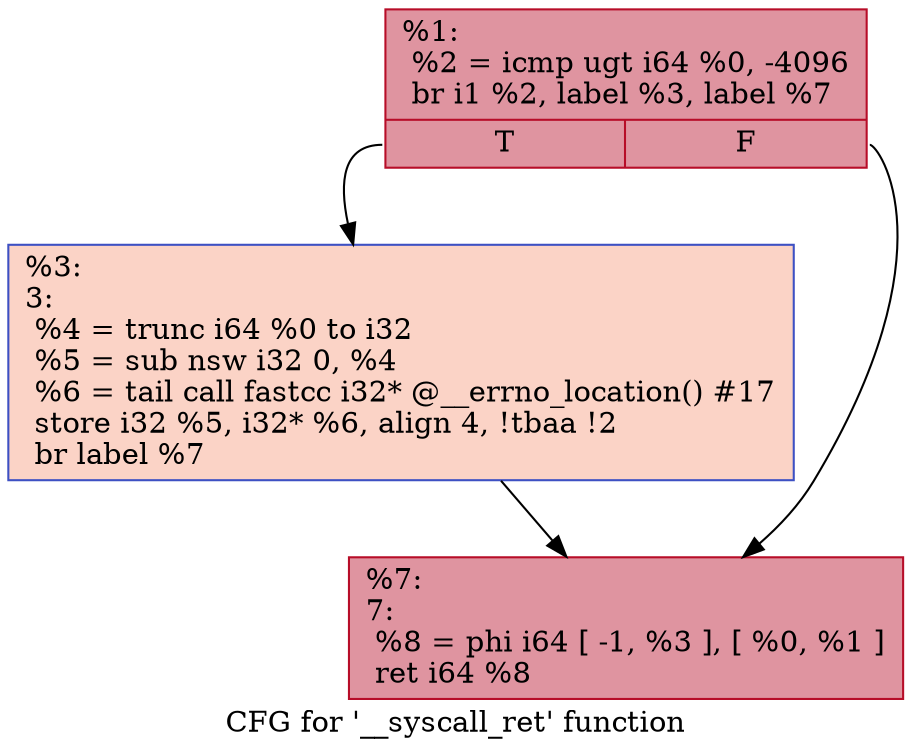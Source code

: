 digraph "CFG for '__syscall_ret' function" {
	label="CFG for '__syscall_ret' function";

	Node0x12ec490 [shape=record,color="#b70d28ff", style=filled, fillcolor="#b70d2870",label="{%1:\l  %2 = icmp ugt i64 %0, -4096\l  br i1 %2, label %3, label %7\l|{<s0>T|<s1>F}}"];
	Node0x12ec490:s0 -> Node0x12ec4e0;
	Node0x12ec490:s1 -> Node0x12ec530;
	Node0x12ec4e0 [shape=record,color="#3d50c3ff", style=filled, fillcolor="#f59c7d70",label="{%3:\l3:                                                \l  %4 = trunc i64 %0 to i32\l  %5 = sub nsw i32 0, %4\l  %6 = tail call fastcc i32* @__errno_location() #17\l  store i32 %5, i32* %6, align 4, !tbaa !2\l  br label %7\l}"];
	Node0x12ec4e0 -> Node0x12ec530;
	Node0x12ec530 [shape=record,color="#b70d28ff", style=filled, fillcolor="#b70d2870",label="{%7:\l7:                                                \l  %8 = phi i64 [ -1, %3 ], [ %0, %1 ]\l  ret i64 %8\l}"];
}
